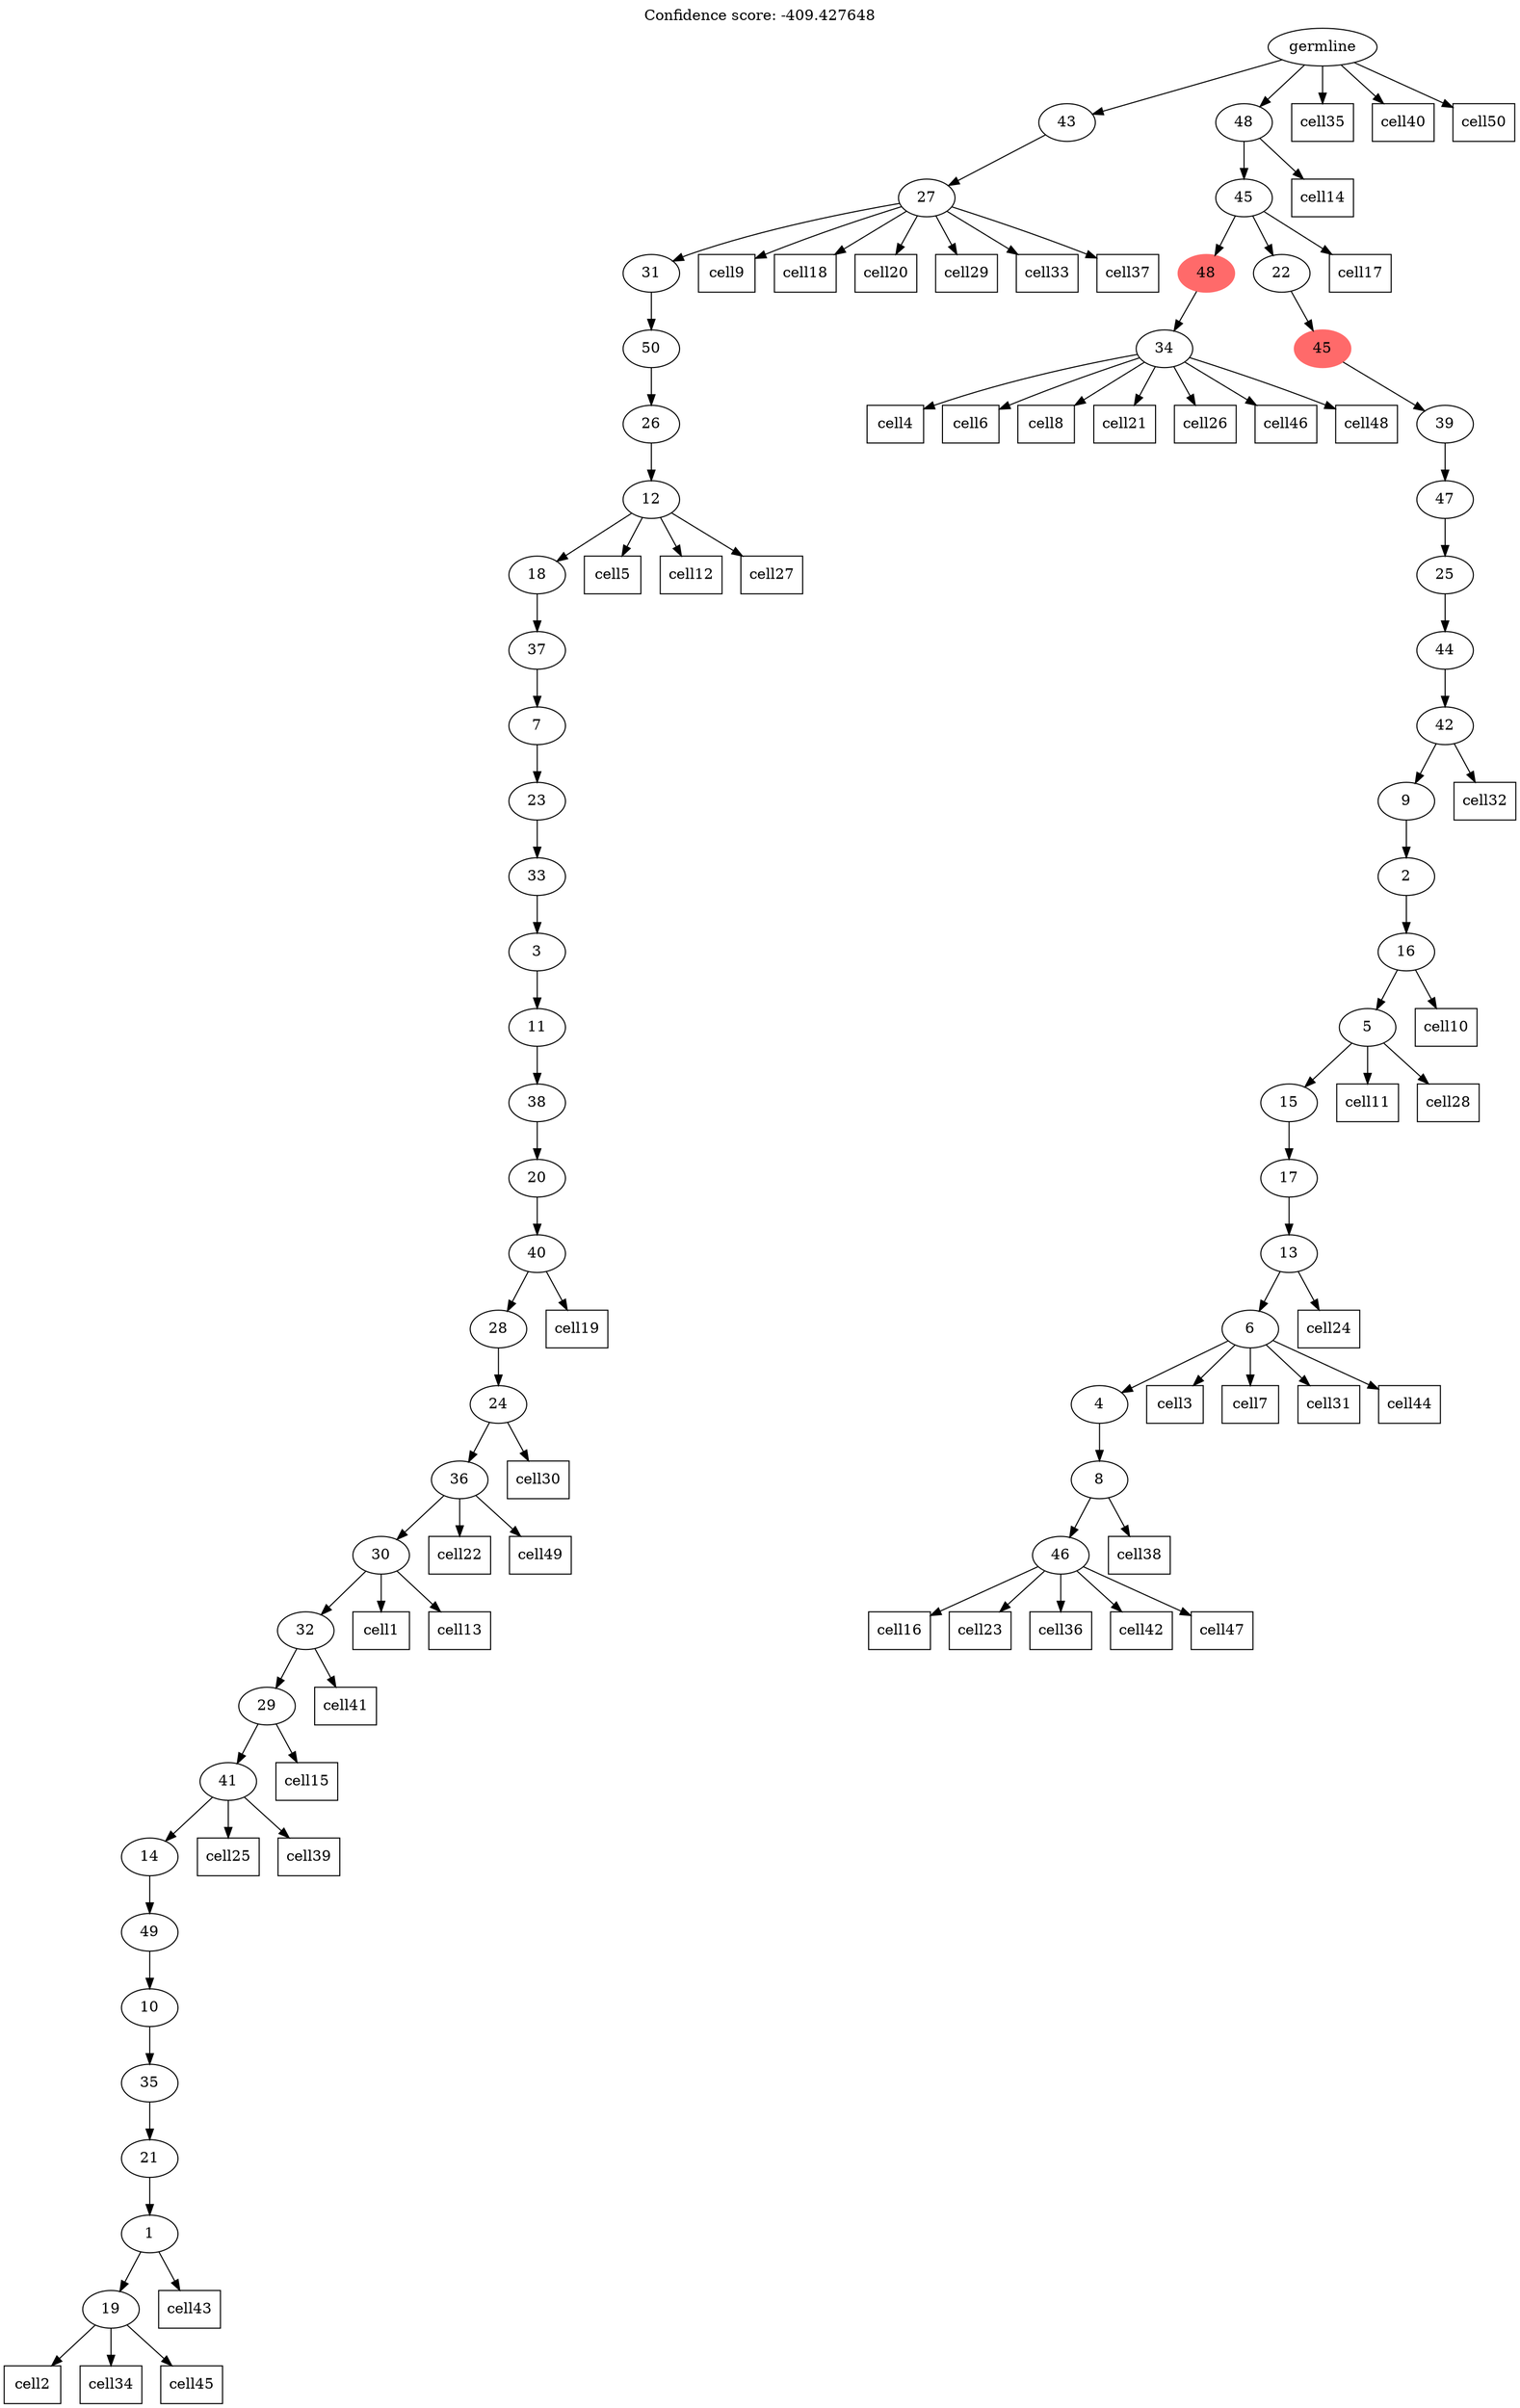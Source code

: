 digraph g {
	"51" -> "52";
	"52" [label="19"];
	"50" -> "51";
	"51" [label="1"];
	"49" -> "50";
	"50" [label="21"];
	"48" -> "49";
	"49" [label="35"];
	"47" -> "48";
	"48" [label="10"];
	"46" -> "47";
	"47" [label="49"];
	"45" -> "46";
	"46" [label="14"];
	"44" -> "45";
	"45" [label="41"];
	"43" -> "44";
	"44" [label="29"];
	"42" -> "43";
	"43" [label="32"];
	"41" -> "42";
	"42" [label="30"];
	"40" -> "41";
	"41" [label="36"];
	"39" -> "40";
	"40" [label="24"];
	"38" -> "39";
	"39" [label="28"];
	"37" -> "38";
	"38" [label="40"];
	"36" -> "37";
	"37" [label="20"];
	"35" -> "36";
	"36" [label="38"];
	"34" -> "35";
	"35" [label="11"];
	"33" -> "34";
	"34" [label="3"];
	"32" -> "33";
	"33" [label="33"];
	"31" -> "32";
	"32" [label="23"];
	"30" -> "31";
	"31" [label="7"];
	"29" -> "30";
	"30" [label="37"];
	"28" -> "29";
	"29" [label="18"];
	"27" -> "28";
	"28" [label="12"];
	"26" -> "27";
	"27" [label="26"];
	"25" -> "26";
	"26" [label="50"];
	"24" -> "25";
	"25" [label="31"];
	"23" -> "24";
	"24" [label="27"];
	"21" -> "22";
	"22" [label="34"];
	"19" -> "20";
	"20" [label="46"];
	"18" -> "19";
	"19" [label="8"];
	"17" -> "18";
	"18" [label="4"];
	"16" -> "17";
	"17" [label="6"];
	"15" -> "16";
	"16" [label="13"];
	"14" -> "15";
	"15" [label="17"];
	"13" -> "14";
	"14" [label="15"];
	"12" -> "13";
	"13" [label="5"];
	"11" -> "12";
	"12" [label="16"];
	"10" -> "11";
	"11" [label="2"];
	"9" -> "10";
	"10" [label="9"];
	"8" -> "9";
	"9" [label="42"];
	"7" -> "8";
	"8" [label="44"];
	"6" -> "7";
	"7" [label="25"];
	"5" -> "6";
	"6" [label="47"];
	"4" -> "5";
	"5" [label="39"];
	"3" -> "4";
	"4" [color=indianred1, style=filled, label="45"];
	"2" -> "3";
	"3" [label="22"];
	"2" -> "21";
	"21" [color=indianred1, style=filled, label="48"];
	"1" -> "2";
	"2" [label="45"];
	"0" -> "1";
	"1" [label="48"];
	"0" -> "23";
	"23" [label="43"];
	"0" [label="germline"];
	"42" -> "cell1";
	"cell1" [shape=box];
	"52" -> "cell2";
	"cell2" [shape=box];
	"17" -> "cell3";
	"cell3" [shape=box];
	"22" -> "cell4";
	"cell4" [shape=box];
	"28" -> "cell5";
	"cell5" [shape=box];
	"22" -> "cell6";
	"cell6" [shape=box];
	"17" -> "cell7";
	"cell7" [shape=box];
	"22" -> "cell8";
	"cell8" [shape=box];
	"24" -> "cell9";
	"cell9" [shape=box];
	"12" -> "cell10";
	"cell10" [shape=box];
	"13" -> "cell11";
	"cell11" [shape=box];
	"28" -> "cell12";
	"cell12" [shape=box];
	"42" -> "cell13";
	"cell13" [shape=box];
	"1" -> "cell14";
	"cell14" [shape=box];
	"44" -> "cell15";
	"cell15" [shape=box];
	"20" -> "cell16";
	"cell16" [shape=box];
	"2" -> "cell17";
	"cell17" [shape=box];
	"24" -> "cell18";
	"cell18" [shape=box];
	"38" -> "cell19";
	"cell19" [shape=box];
	"24" -> "cell20";
	"cell20" [shape=box];
	"22" -> "cell21";
	"cell21" [shape=box];
	"41" -> "cell22";
	"cell22" [shape=box];
	"20" -> "cell23";
	"cell23" [shape=box];
	"16" -> "cell24";
	"cell24" [shape=box];
	"45" -> "cell25";
	"cell25" [shape=box];
	"22" -> "cell26";
	"cell26" [shape=box];
	"28" -> "cell27";
	"cell27" [shape=box];
	"13" -> "cell28";
	"cell28" [shape=box];
	"24" -> "cell29";
	"cell29" [shape=box];
	"40" -> "cell30";
	"cell30" [shape=box];
	"17" -> "cell31";
	"cell31" [shape=box];
	"9" -> "cell32";
	"cell32" [shape=box];
	"24" -> "cell33";
	"cell33" [shape=box];
	"52" -> "cell34";
	"cell34" [shape=box];
	"0" -> "cell35";
	"cell35" [shape=box];
	"20" -> "cell36";
	"cell36" [shape=box];
	"24" -> "cell37";
	"cell37" [shape=box];
	"19" -> "cell38";
	"cell38" [shape=box];
	"45" -> "cell39";
	"cell39" [shape=box];
	"0" -> "cell40";
	"cell40" [shape=box];
	"43" -> "cell41";
	"cell41" [shape=box];
	"20" -> "cell42";
	"cell42" [shape=box];
	"51" -> "cell43";
	"cell43" [shape=box];
	"17" -> "cell44";
	"cell44" [shape=box];
	"52" -> "cell45";
	"cell45" [shape=box];
	"22" -> "cell46";
	"cell46" [shape=box];
	"20" -> "cell47";
	"cell47" [shape=box];
	"22" -> "cell48";
	"cell48" [shape=box];
	"41" -> "cell49";
	"cell49" [shape=box];
	"0" -> "cell50";
	"cell50" [shape=box];
	labelloc="t";
	label="Confidence score: -409.427648";
}
